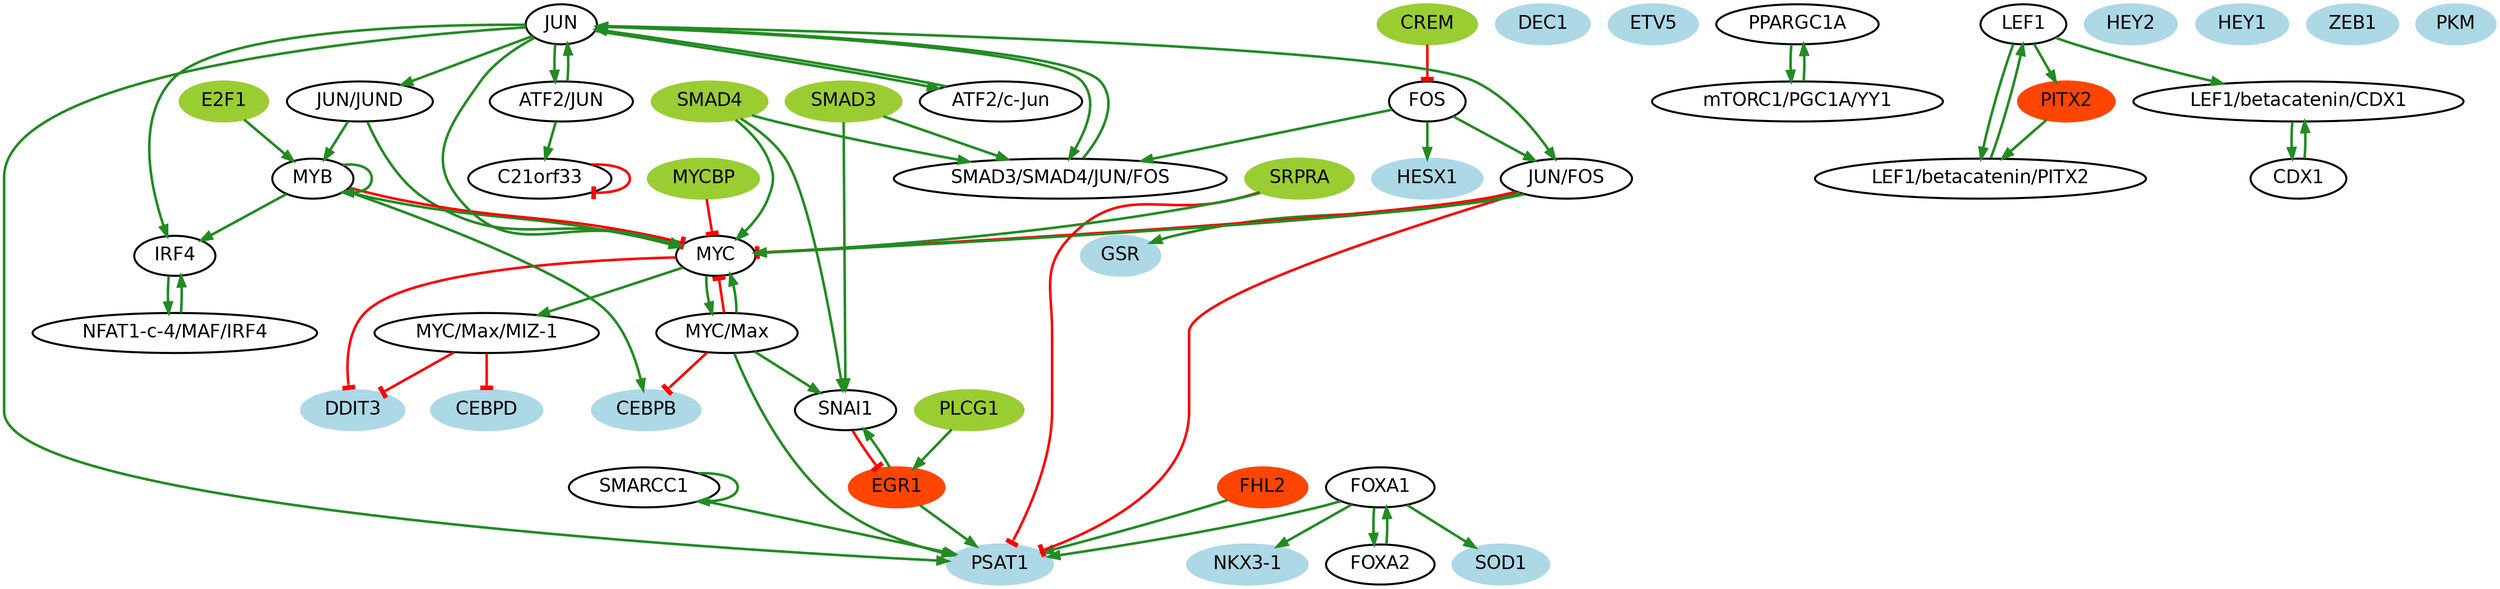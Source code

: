 digraph  {
"JUN/JUND" [color=black, fillcolor=white, fontname=Helvetica, fontsize=18, shape=ellipse, style="filled, bold"];
DEC1 [color=lightblue, fillcolor=lightblue, fontname=Helvetica, fontsize=18, shape=ellipse, style="filled, bold"];
CEBPB [color=lightblue, fillcolor=lightblue, fontname=Helvetica, fontsize=18, shape=ellipse, style="filled, bold"];
EGR1 [color=orangered, fillcolor=orangered, fontname=Helvetica, fontsize=18, shape=ellipse, style="filled, bold"];
CEBPD [color=lightblue, fillcolor=lightblue, fontname=Helvetica, fontsize=18, shape=ellipse, style="filled, bold"];
ETV5 [color=lightblue, fillcolor=lightblue, fontname=Helvetica, fontsize=18, shape=ellipse, style="filled, bold"];
PLCG1 [color=olivedrab3, fillcolor=olivedrab3, fontname=Helvetica, fontsize=18, shape=ellipse, style="filled, bold"];
PPARGC1A [color=black, fillcolor=white, fontname=Helvetica, fontsize=18, shape=ellipse, style="filled, bold"];
"ATF2/JUN" [color=black, fillcolor=white, fontname=Helvetica, fontsize=18, shape=ellipse, style="filled, bold"];
FOS [color=black, fillcolor=white, fontname=Helvetica, fontsize=18, shape=ellipse, style="filled, bold"];
"MYC/Max/MIZ-1" [color=black, fillcolor=white, fontname=Helvetica, fontsize=18, shape=ellipse, style="filled, bold"];
FHL2 [color=orangered, fillcolor=orangered, fontname=Helvetica, fontsize=18, shape=ellipse, style="filled, bold"];
PSAT1 [color=lightblue, fillcolor=lightblue, fontname=Helvetica, fontsize=18, shape=ellipse, style="filled, bold"];
"mTORC1/PGC1A/YY1" [color=black, fillcolor=white, fontname=Helvetica, fontsize=18, shape=ellipse, style="filled, bold"];
"LEF1/betacatenin/CDX1" [color=black, fillcolor=white, fontname=Helvetica, fontsize=18, shape=ellipse, style="filled, bold"];
MYCBP [color=olivedrab3, fillcolor=olivedrab3, fontname=Helvetica, fontsize=18, shape=ellipse, style="filled, bold"];
C21orf33 [color=black, fillcolor=white, fontname=Helvetica, fontsize=18, shape=ellipse, style="filled, bold"];
HEY2 [color=lightblue, fillcolor=lightblue, fontname=Helvetica, fontsize=18, shape=ellipse, style="filled, bold"];
DDIT3 [color=lightblue, fillcolor=lightblue, fontname=Helvetica, fontsize=18, shape=ellipse, style="filled, bold"];
CREM [color=olivedrab3, fillcolor=olivedrab3, fontname=Helvetica, fontsize=18, shape=ellipse, style="filled, bold"];
"JUN/FOS" [color=black, fillcolor=white, fontname=Helvetica, fontsize=18, shape=ellipse, style="filled, bold"];
HEY1 [color=lightblue, fillcolor=lightblue, fontname=Helvetica, fontsize=18, shape=ellipse, style="filled, bold"];
FOXA2 [color=black, fillcolor=white, fontname=Helvetica, fontsize=18, shape=ellipse, style="filled, bold"];
SMAD3 [color=olivedrab3, fillcolor=olivedrab3, fontname=Helvetica, fontsize=18, shape=ellipse, style="filled, bold"];
E2F1 [color=olivedrab3, fillcolor=olivedrab3, fontname=Helvetica, fontsize=18, shape=ellipse, style="filled, bold"];
SOD1 [color=lightblue, fillcolor=lightblue, fontname=Helvetica, fontsize=18, shape=ellipse, style="filled, bold"];
"ATF2/c-Jun" [color=black, fillcolor=white, fontname=Helvetica, fontsize=18, shape=ellipse, style="filled, bold"];
"NKX3-1" [color=lightblue, fillcolor=lightblue, fontname=Helvetica, fontsize=18, shape=ellipse, style="filled, bold"];
ZEB1 [color=lightblue, fillcolor=lightblue, fontname=Helvetica, fontsize=18, shape=ellipse, style="filled, bold"];
SNAI1 [color=black, fillcolor=white, fontname=Helvetica, fontsize=18, shape=ellipse, style="filled, bold"];
IRF4 [color=black, fillcolor=white, fontname=Helvetica, fontsize=18, shape=ellipse, style="filled, bold"];
GSR [color=lightblue, fillcolor=lightblue, fontname=Helvetica, fontsize=18, shape=ellipse, style="filled, bold"];
MYC [color=black, fillcolor=white, fontname=Helvetica, fontsize=18, shape=ellipse, style="filled, bold"];
"SMAD3/SMAD4/JUN/FOS" [color=black, fillcolor=white, fontname=Helvetica, fontsize=18, shape=ellipse, style="filled, bold"];
SMARCC1 [color=black, fillcolor=white, fontname=Helvetica, fontsize=18, shape=ellipse, style="filled, bold"];
SRPRA [color=olivedrab3, fillcolor=olivedrab3, fontname=Helvetica, fontsize=18, shape=ellipse, style="filled, bold"];
CDX1 [color=black, fillcolor=white, fontname=Helvetica, fontsize=18, shape=ellipse, style="filled, bold"];
"LEF1/betacatenin/PITX2" [color=black, fillcolor=white, fontname=Helvetica, fontsize=18, shape=ellipse, style="filled, bold"];
LEF1 [color=black, fillcolor=white, fontname=Helvetica, fontsize=18, shape=ellipse, style="filled, bold"];
PITX2 [color=orangered, fillcolor=orangered, fontname=Helvetica, fontsize=18, shape=ellipse, style="filled, bold"];
HESX1 [color=lightblue, fillcolor=lightblue, fontname=Helvetica, fontsize=18, shape=ellipse, style="filled, bold"];
SMAD4 [color=olivedrab3, fillcolor=olivedrab3, fontname=Helvetica, fontsize=18, shape=ellipse, style="filled, bold"];
"MYC/Max" [color=black, fillcolor=white, fontname=Helvetica, fontsize=18, shape=ellipse, style="filled, bold"];
FOXA1 [color=black, fillcolor=white, fontname=Helvetica, fontsize=18, shape=ellipse, style="filled, bold"];
"NFAT1-c-4/MAF/IRF4" [color=black, fillcolor=white, fontname=Helvetica, fontsize=18, shape=ellipse, style="filled, bold"];
MYB [color=black, fillcolor=white, fontname=Helvetica, fontsize=18, shape=ellipse, style="filled, bold"];
JUN [color=black, fillcolor=white, fontname=Helvetica, fontsize=18, shape=ellipse, style="filled, bold"];
PKM [color=lightblue, fillcolor=lightblue, fontname=Helvetica, fontsize=18, shape=ellipse, style="filled, bold"];
"JUN/JUND" -> MYB  [arrowhead=normal, color=forestgreen, dir=forward, key=0, penwidth="2.5", sign=1];
"JUN/JUND" -> MYC  [arrowhead=normal, color=forestgreen, dir=forward, key=0, penwidth="2.5", sign=1];
EGR1 -> PSAT1  [arrowhead=normal, color=forestgreen, dir=forward, key=0, penwidth="2.5", sign=1];
EGR1 -> SNAI1  [arrowhead=normal, color=forestgreen, dir=forward, key=0, penwidth="2.5", sign=1];
PLCG1 -> EGR1  [arrowhead=normal, color=forestgreen, dir=forward, key=0, penwidth="2.5", sign=1];
PPARGC1A -> "mTORC1/PGC1A/YY1"  [arrowhead=normal, color=forestgreen, dir=forward, key=0, penwidth="2.5", sign=1];
"ATF2/JUN" -> C21orf33  [arrowhead=normal, color=forestgreen, dir=forward, key=0, penwidth="2.5", sign=1];
"ATF2/JUN" -> JUN  [arrowhead=normal, color=forestgreen, dir=forward, key=0, penwidth="2.5", sign=1];
FOS -> "JUN/FOS"  [arrowhead=normal, color=forestgreen, dir=forward, key=0, penwidth="2.5", sign=1];
FOS -> "SMAD3/SMAD4/JUN/FOS"  [arrowhead=normal, color=forestgreen, dir=forward, key=0, penwidth="2.5", sign=1];
FOS -> HESX1  [arrowhead=normal, color=forestgreen, dir=forward, key=0, penwidth="2.5", sign=1];
"MYC/Max/MIZ-1" -> CEBPD  [arrowhead=tee, color=red, dir=forward, key=0, penwidth="2.5", sign="-1"];
"MYC/Max/MIZ-1" -> DDIT3  [arrowhead=tee, color=red, dir=forward, key=0, penwidth="2.5", sign="-1"];
FHL2 -> PSAT1  [arrowhead=normal, color=forestgreen, dir=forward, key=0, penwidth="2.5", sign=1];
"mTORC1/PGC1A/YY1" -> PPARGC1A  [arrowhead=normal, color=forestgreen, dir=forward, key=0, penwidth="2.5", sign=1];
"LEF1/betacatenin/CDX1" -> CDX1  [arrowhead=normal, color=forestgreen, dir=forward, key=0, penwidth="2.5", sign=1];
MYCBP -> MYC  [arrowhead=tee, color=red, dir=forward, key=0, penwidth="2.5", sign="-1"];
C21orf33 -> C21orf33  [arrowhead=tee, color=red, dir=forward, key=0, penwidth="2.5", sign="-1"];
CREM -> FOS  [arrowhead=tee, color=red, dir=forward, key=0, penwidth="2.5", sign="-1"];
"JUN/FOS" -> GSR  [arrowhead=normal, color=forestgreen, dir=forward, key=0, penwidth="2.5", sign=1];
"JUN/FOS" -> PSAT1  [arrowhead=tee, color=red, dir=forward, key=0, penwidth="2.5", sign="-1"];
"JUN/FOS" -> MYC  [arrowhead=tee, color=red, dir=forward, key=0, penwidth="2.5", sign="-1"];
"JUN/FOS" -> MYC  [arrowhead=normal, color=forestgreen, dir=forward, key=1, penwidth="2.5", sign=1];
FOXA2 -> FOXA1  [arrowhead=normal, color=forestgreen, dir=forward, key=0, penwidth="2.5", sign=1];
SMAD3 -> "SMAD3/SMAD4/JUN/FOS"  [arrowhead=normal, color=forestgreen, dir=forward, key=0, penwidth="2.5", sign=1];
SMAD3 -> SNAI1  [arrowhead=normal, color=forestgreen, dir=forward, key=0, penwidth="2.5", sign=1];
E2F1 -> MYB  [arrowhead=normal, color=forestgreen, dir=forward, key=0, penwidth="2.5", sign=1];
"ATF2/c-Jun" -> JUN  [arrowhead=normal, color=forestgreen, dir=forward, key=0, penwidth="2.5", sign=1];
SNAI1 -> EGR1  [arrowhead=tee, color=red, dir=forward, key=0, penwidth="2.5", sign="-1"];
IRF4 -> "NFAT1-c-4/MAF/IRF4"  [arrowhead=normal, color=forestgreen, dir=forward, key=0, penwidth="2.5", sign=1];
MYC -> "MYC/Max"  [arrowhead=normal, color=forestgreen, dir=forward, key=0, penwidth="2.5", sign=1];
MYC -> "MYC/Max/MIZ-1"  [arrowhead=normal, color=forestgreen, dir=forward, key=0, penwidth="2.5", sign=1];
MYC -> DDIT3  [arrowhead=tee, color=red, dir=forward, key=0, penwidth="2.5", sign="-1"];
"SMAD3/SMAD4/JUN/FOS" -> JUN  [arrowhead=normal, color=forestgreen, dir=forward, key=0, penwidth="2.5", sign=1];
SMARCC1 -> PSAT1  [arrowhead=normal, color=forestgreen, dir=forward, key=0, penwidth="2.5", sign=1];
SMARCC1 -> SMARCC1  [arrowhead=normal, color=forestgreen, dir=forward, key=0, penwidth="2.5", sign=1];
SRPRA -> MYC  [arrowhead=normal, color=forestgreen, dir=forward, key=0, penwidth="2.5", sign=1];
SRPRA -> PSAT1  [arrowhead=tee, color=red, dir=forward, key=0, penwidth="2.5", sign="-1"];
CDX1 -> "LEF1/betacatenin/CDX1"  [arrowhead=normal, color=forestgreen, dir=forward, key=0, penwidth="2.5", sign=1];
"LEF1/betacatenin/PITX2" -> LEF1  [arrowhead=normal, color=forestgreen, dir=forward, key=0, penwidth="2.5", sign=1];
LEF1 -> "LEF1/betacatenin/CDX1"  [arrowhead=normal, color=forestgreen, dir=forward, key=0, penwidth="2.5", sign=1];
LEF1 -> "LEF1/betacatenin/PITX2"  [arrowhead=normal, color=forestgreen, dir=forward, key=0, penwidth="2.5", sign=1];
LEF1 -> PITX2  [arrowhead=normal, color=forestgreen, dir=forward, key=0, penwidth="2.5", sign=1];
PITX2 -> "LEF1/betacatenin/PITX2"  [arrowhead=normal, color=forestgreen, dir=forward, key=0, penwidth="2.5", sign=1];
SMAD4 -> "SMAD3/SMAD4/JUN/FOS"  [arrowhead=normal, color=forestgreen, dir=forward, key=0, penwidth="2.5", sign=1];
SMAD4 -> SNAI1  [arrowhead=normal, color=forestgreen, dir=forward, key=0, penwidth="2.5", sign=1];
SMAD4 -> MYC  [arrowhead=normal, color=forestgreen, dir=forward, key=0, penwidth="2.5", sign=1];
"MYC/Max" -> SNAI1  [arrowhead=normal, color=forestgreen, dir=forward, key=0, penwidth="2.5", sign=1];
"MYC/Max" -> MYC  [arrowhead=tee, color=red, dir=forward, key=0, penwidth="2.5", sign="-1"];
"MYC/Max" -> MYC  [arrowhead=normal, color=forestgreen, dir=forward, key=1, penwidth="2.5", sign=1];
"MYC/Max" -> PSAT1  [arrowhead=normal, color=forestgreen, dir=forward, key=0, penwidth="2.5", sign=1];
"MYC/Max" -> CEBPB  [arrowhead=tee, color=red, dir=forward, key=0, penwidth="2.5", sign="-1"];
FOXA1 -> FOXA2  [arrowhead=normal, color=forestgreen, dir=forward, key=0, penwidth="2.5", sign=1];
FOXA1 -> SOD1  [arrowhead=normal, color=forestgreen, dir=forward, key=0, penwidth="2.5", sign=1];
FOXA1 -> "NKX3-1"  [arrowhead=normal, color=forestgreen, dir=forward, key=0, penwidth="2.5", sign=1];
FOXA1 -> PSAT1  [arrowhead=normal, color=forestgreen, dir=forward, key=0, penwidth="2.5", sign=1];
"NFAT1-c-4/MAF/IRF4" -> IRF4  [arrowhead=normal, color=forestgreen, dir=forward, key=0, penwidth="2.5", sign=1];
MYB -> CEBPB  [arrowhead=normal, color=forestgreen, dir=forward, key=0, penwidth="2.5", sign=1];
MYB -> MYB  [arrowhead=normal, color=forestgreen, dir=forward, key=0, penwidth="2.5", sign=1];
MYB -> MYC  [arrowhead=normal, color=forestgreen, dir=forward, key=0, penwidth="2.5", sign=1];
MYB -> MYC  [arrowhead=tee, color=red, dir=forward, key=1, penwidth="2.5", sign="-1"];
MYB -> IRF4  [arrowhead=normal, color=forestgreen, dir=forward, key=0, penwidth="2.5", sign=1];
JUN -> PSAT1  [arrowhead=normal, color=forestgreen, dir=forward, key=0, penwidth="2.5", sign=1];
JUN -> "ATF2/JUN"  [arrowhead=normal, color=forestgreen, dir=forward, key=0, penwidth="2.5", sign=1];
JUN -> "JUN/FOS"  [arrowhead=normal, color=forestgreen, dir=forward, key=0, penwidth="2.5", sign=1];
JUN -> "JUN/JUND"  [arrowhead=normal, color=forestgreen, dir=forward, key=0, penwidth="2.5", sign=1];
JUN -> "SMAD3/SMAD4/JUN/FOS"  [arrowhead=normal, color=forestgreen, dir=forward, key=0, penwidth="2.5", sign=1];
JUN -> "ATF2/c-Jun"  [arrowhead=normal, color=forestgreen, dir=forward, key=0, penwidth="2.5", sign=1];
JUN -> IRF4  [arrowhead=normal, color=forestgreen, dir=forward, key=0, penwidth="2.5", sign=1];
JUN -> MYC  [arrowhead=normal, color=forestgreen, dir=forward, key=0, penwidth="2.5", sign=1];
}
